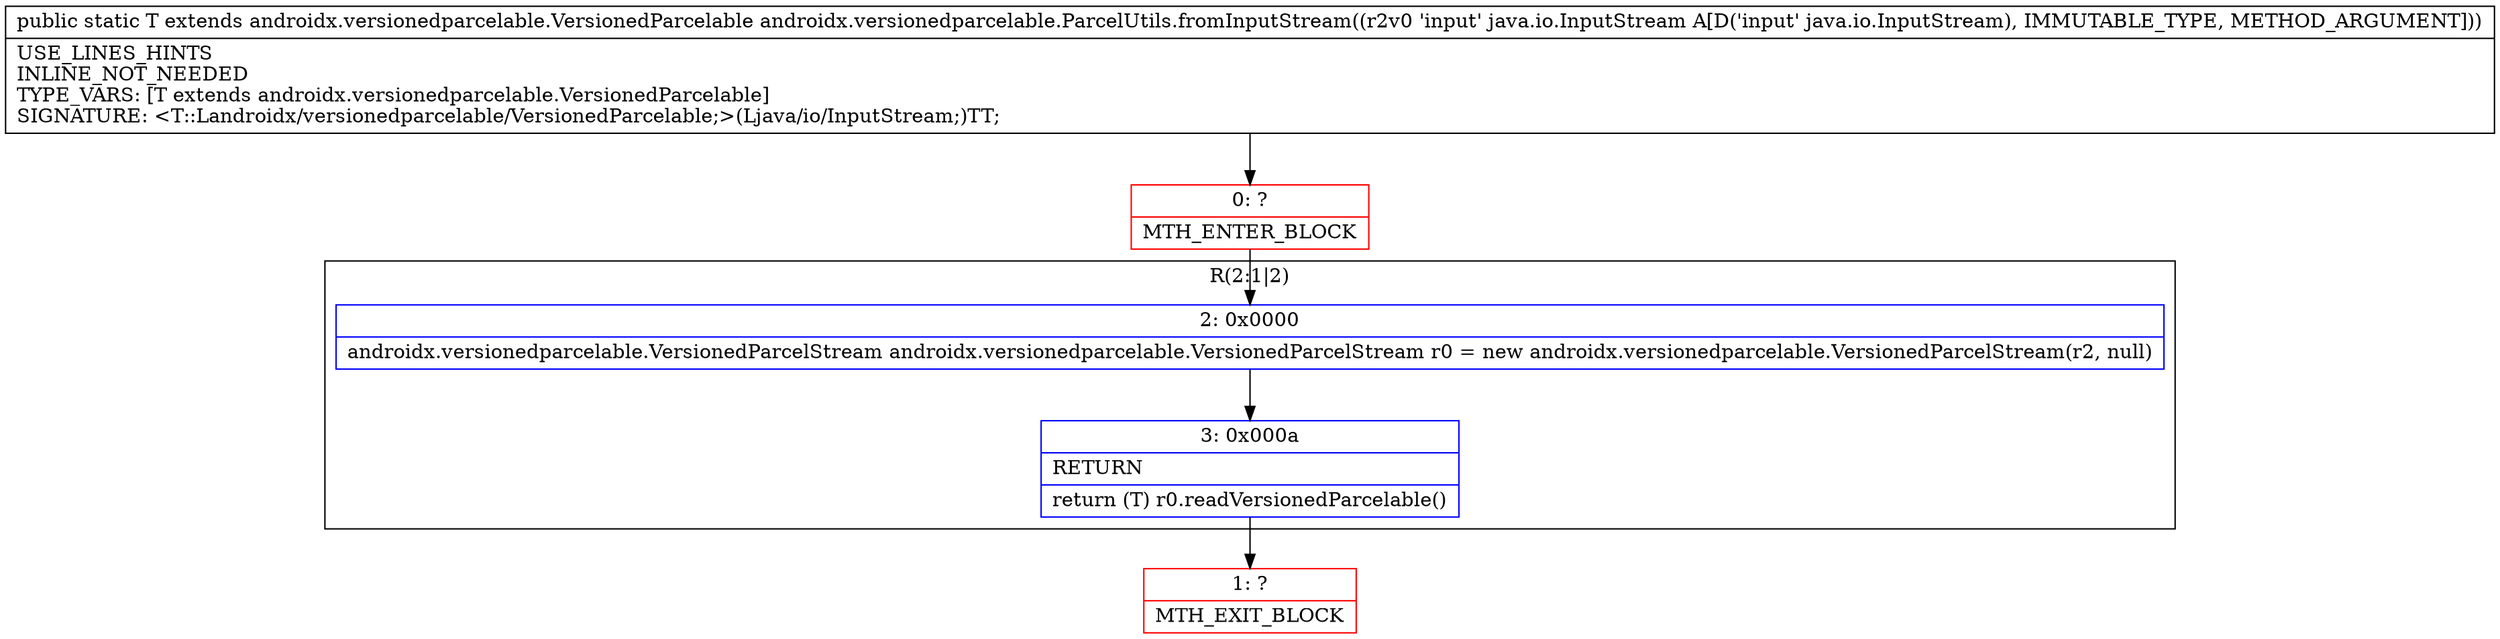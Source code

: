 digraph "CFG forandroidx.versionedparcelable.ParcelUtils.fromInputStream(Ljava\/io\/InputStream;)Landroidx\/versionedparcelable\/VersionedParcelable;" {
subgraph cluster_Region_1414471997 {
label = "R(2:1|2)";
node [shape=record,color=blue];
Node_2 [shape=record,label="{2\:\ 0x0000|androidx.versionedparcelable.VersionedParcelStream androidx.versionedparcelable.VersionedParcelStream r0 = new androidx.versionedparcelable.VersionedParcelStream(r2, null)\l}"];
Node_3 [shape=record,label="{3\:\ 0x000a|RETURN\l|return (T) r0.readVersionedParcelable()\l}"];
}
Node_0 [shape=record,color=red,label="{0\:\ ?|MTH_ENTER_BLOCK\l}"];
Node_1 [shape=record,color=red,label="{1\:\ ?|MTH_EXIT_BLOCK\l}"];
MethodNode[shape=record,label="{public static T extends androidx.versionedparcelable.VersionedParcelable androidx.versionedparcelable.ParcelUtils.fromInputStream((r2v0 'input' java.io.InputStream A[D('input' java.io.InputStream), IMMUTABLE_TYPE, METHOD_ARGUMENT]))  | USE_LINES_HINTS\lINLINE_NOT_NEEDED\lTYPE_VARS: [T extends androidx.versionedparcelable.VersionedParcelable]\lSIGNATURE: \<T::Landroidx\/versionedparcelable\/VersionedParcelable;\>(Ljava\/io\/InputStream;)TT;\l}"];
MethodNode -> Node_0;Node_2 -> Node_3;
Node_3 -> Node_1;
Node_0 -> Node_2;
}

